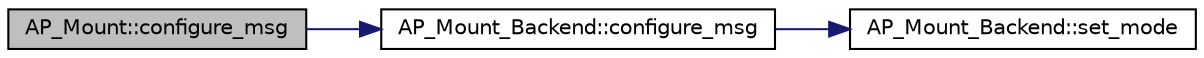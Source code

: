 digraph "AP_Mount::configure_msg"
{
 // INTERACTIVE_SVG=YES
  edge [fontname="Helvetica",fontsize="10",labelfontname="Helvetica",labelfontsize="10"];
  node [fontname="Helvetica",fontsize="10",shape=record];
  rankdir="LR";
  Node1 [label="AP_Mount::configure_msg",height=0.2,width=0.4,color="black", fillcolor="grey75", style="filled", fontcolor="black"];
  Node1 -> Node2 [color="midnightblue",fontsize="10",style="solid",fontname="Helvetica"];
  Node2 [label="AP_Mount_Backend::configure_msg",height=0.2,width=0.4,color="black", fillcolor="white", style="filled",URL="$classAP__Mount__Backend.html#ace2c005e9272fd4fc12444d24e301024"];
  Node2 -> Node3 [color="midnightblue",fontsize="10",style="solid",fontname="Helvetica"];
  Node3 [label="AP_Mount_Backend::set_mode",height=0.2,width=0.4,color="black", fillcolor="white", style="filled",URL="$classAP__Mount__Backend.html#ab273144079249259a67641672a2067ad"];
}
